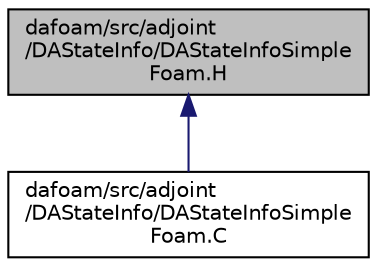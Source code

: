 digraph "dafoam/src/adjoint/DAStateInfo/DAStateInfoSimpleFoam.H"
{
  bgcolor="transparent";
  edge [fontname="Helvetica",fontsize="10",labelfontname="Helvetica",labelfontsize="10"];
  node [fontname="Helvetica",fontsize="10",shape=record];
  Node24 [label="dafoam/src/adjoint\l/DAStateInfo/DAStateInfoSimple\lFoam.H",height=0.2,width=0.4,color="black", fillcolor="grey75", style="filled", fontcolor="black"];
  Node24 -> Node25 [dir="back",color="midnightblue",fontsize="10",style="solid",fontname="Helvetica"];
  Node25 [label="dafoam/src/adjoint\l/DAStateInfo/DAStateInfoSimple\lFoam.C",height=0.2,width=0.4,color="black",URL="$DAStateInfoSimpleFoam_8C.html"];
}
